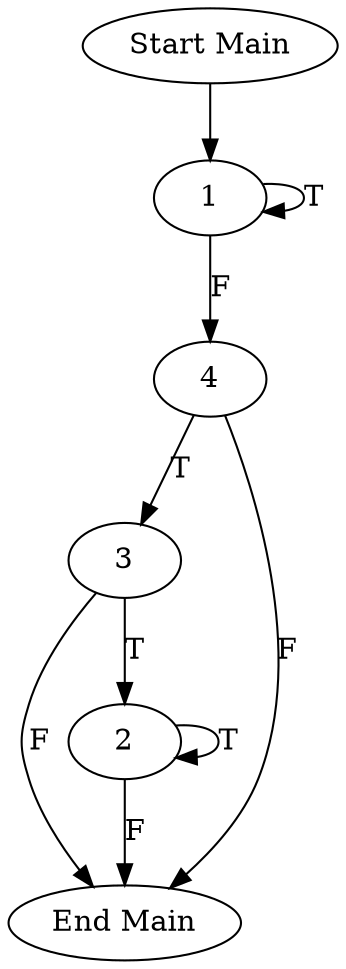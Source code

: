 digraph CFG {
subgraph Main{
"Start Main" -> "1"	 
"4" -> "3" [label = "T"];
"4" -> "End Main" [label = "F"];
"3" -> "2" [label = "T"];
"3" -> "End Main" [label = "F"];
"2" -> "2" [label = "T"];
"2" -> "End Main" [label = "F"];
"1" -> "1" [label = "T"];
"1" -> "4" [label = "F"];
}
}

